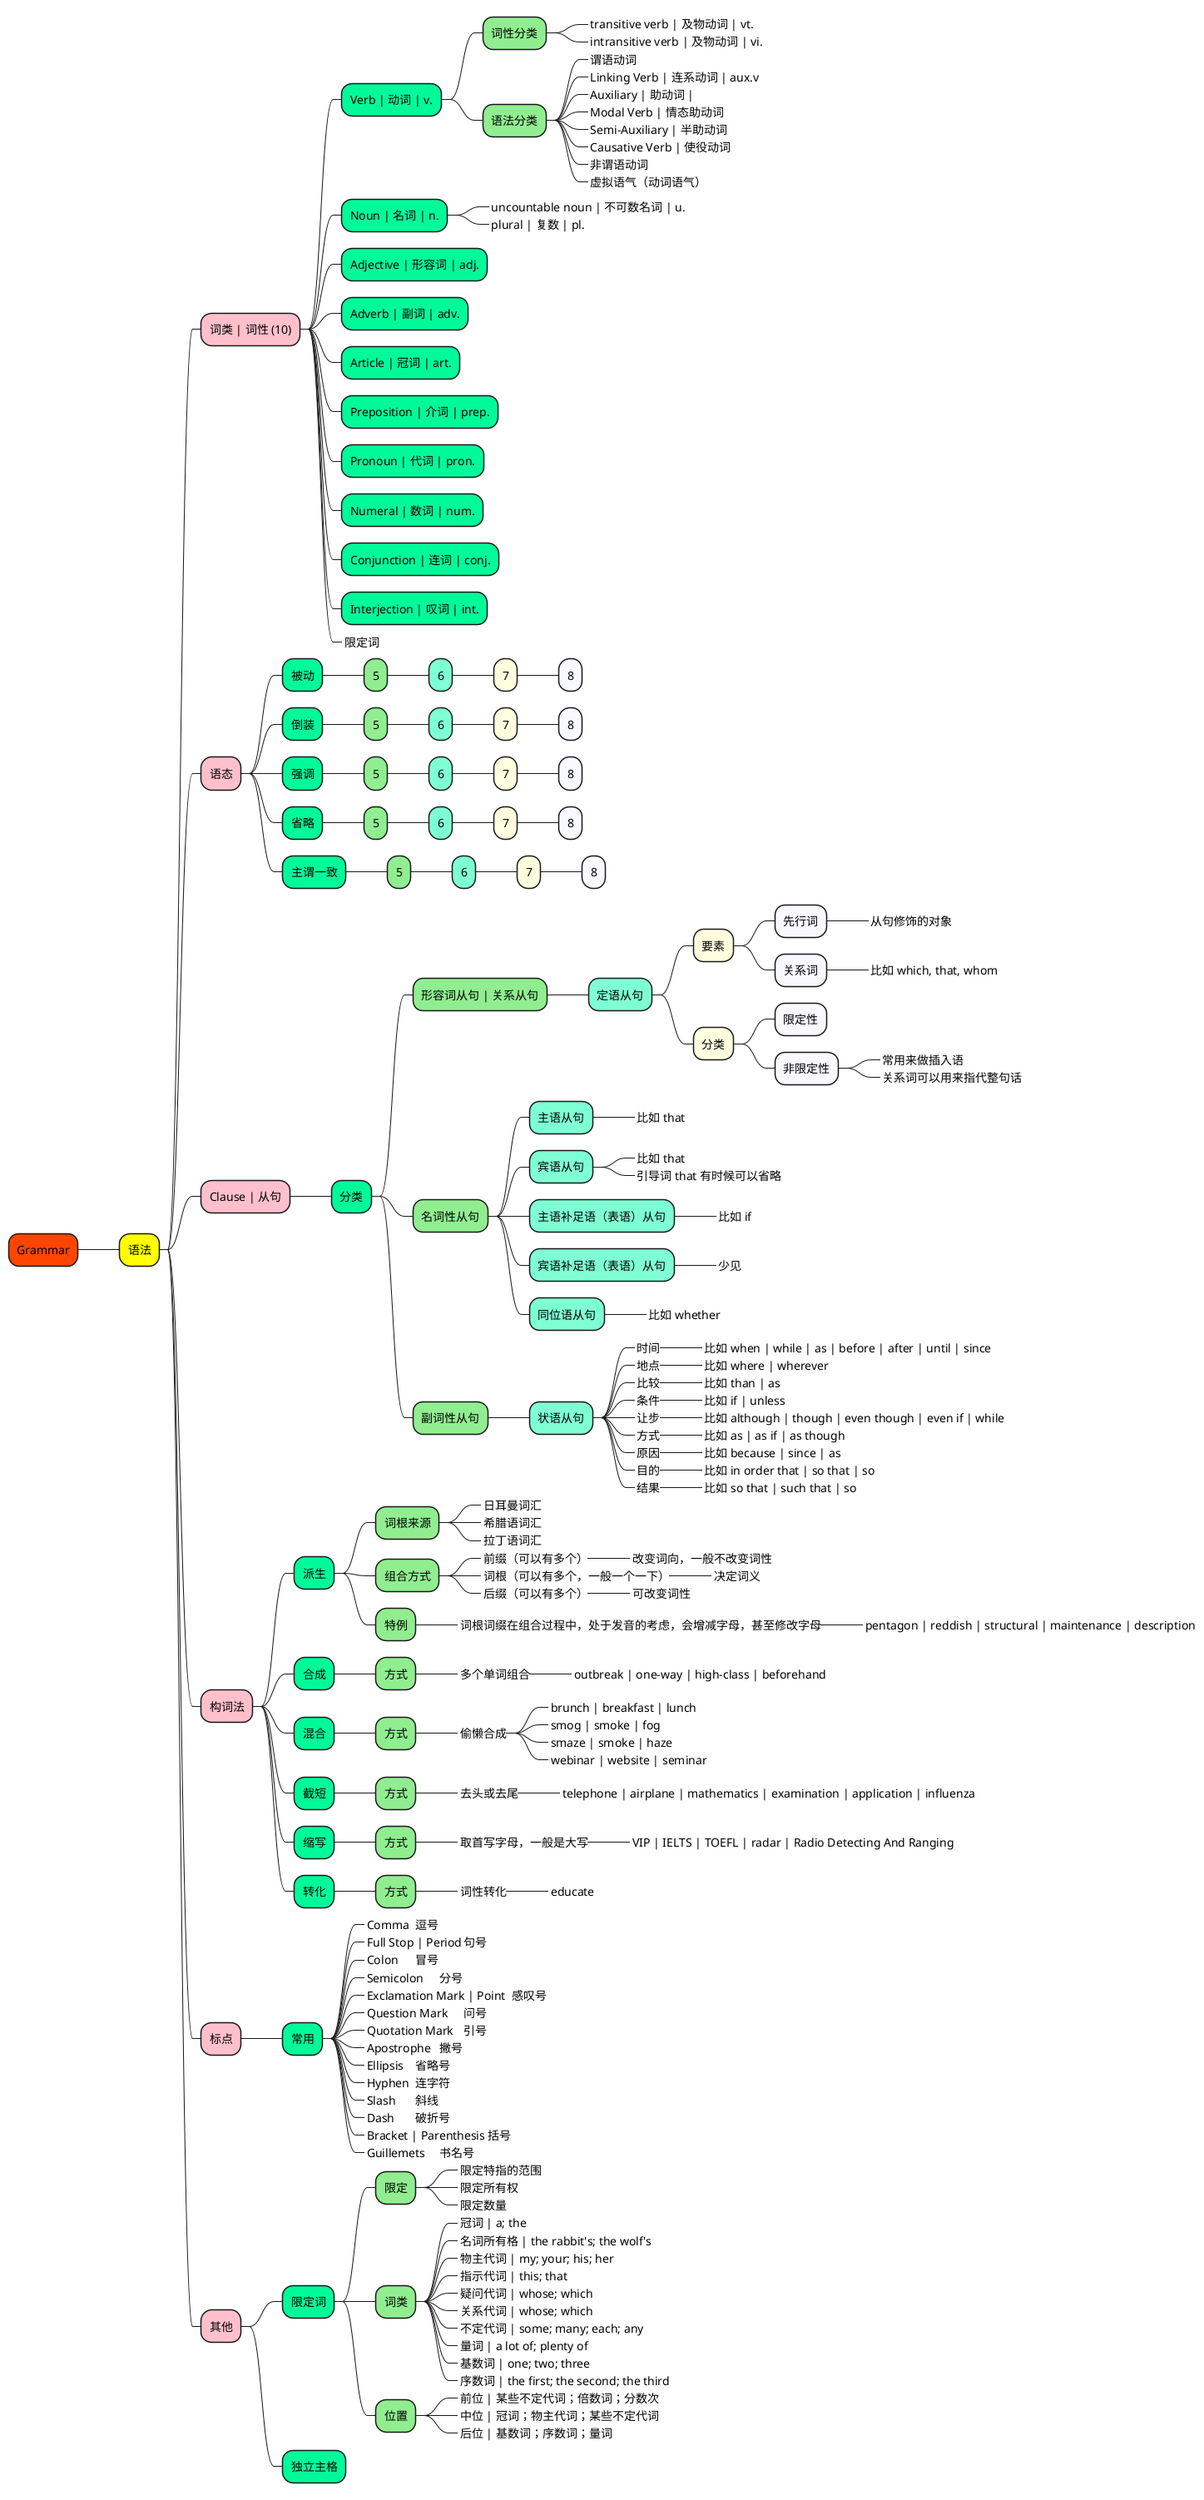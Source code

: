 @startmindmap

+[#OrangeRed] Grammar

++[#yellow] 语法

+++[#Pink] 词类 | 词性 (10)

++++[#MediumSpringGreen] Verb | 动词 | v.

+++++[#LightGreen] 词性分类
++++++[#Aquamarine]_ transitive verb | 及物动词 | vt.
++++++[#Aquamarine]_ intransitive verb | 及物动词 | vi.

+++++[#LightGreen] 语法分类
++++++[#Aquamarine]_ 谓语动词
++++++[#Aquamarine]_ Linking Verb | 连系动词 | aux.v
++++++[#Aquamarine]_ Auxiliary | 助动词 |
++++++[#Aquamarine]_ Modal Verb | 情态助动词
++++++[#Aquamarine]_ Semi-Auxiliary | 半助动词
++++++[#Aquamarine]_ Causative Verb | 使役动词
++++++[#Aquamarine]_ 非谓语动词
++++++[#Aquamarine]_ 虚拟语气（动词语气）


++++[#MediumSpringGreen] Noun | 名词 | n.
+++++[#LightGreen]_ uncountable noun | 不可数名词 | u.
+++++[#LightGreen]_ plural | 复数 | pl.

++++[#MediumSpringGreen] Adjective | 形容词 | adj.
++++[#MediumSpringGreen] Adverb | 副词 | adv.

++++[#MediumSpringGreen] Article | 冠词 | art.
++++[#MediumSpringGreen] Preposition | 介词 | prep.

++++[#MediumSpringGreen] Pronoun | 代词 | pron.
++++[#MediumSpringGreen] Numeral | 数词 | num.

++++[#MediumSpringGreen] Conjunction | 连词 | conj.
++++[#MediumSpringGreen] Interjection | 叹词 | int.

++++[#MediumSpringGreen]_ 限定词



+++[#Pink] 语态

++++[#MediumSpringGreen] 被动
+++++[#LightGreen] 5
++++++[#Aquamarine] 6
+++++++[#LightYellow] 7
++++++++[#GhostWhite] 8

++++[#MediumSpringGreen] 倒装
+++++[#LightGreen] 5
++++++[#Aquamarine] 6
+++++++[#LightYellow] 7
++++++++[#GhostWhite] 8

++++[#MediumSpringGreen] 强调
+++++[#LightGreen] 5
++++++[#Aquamarine] 6
+++++++[#LightYellow] 7
++++++++[#GhostWhite] 8

++++[#MediumSpringGreen] 省略
+++++[#LightGreen] 5
++++++[#Aquamarine] 6
+++++++[#LightYellow] 7
++++++++[#GhostWhite] 8

++++[#MediumSpringGreen] 主谓一致
+++++[#LightGreen] 5
++++++[#Aquamarine] 6
+++++++[#LightYellow] 7
++++++++[#GhostWhite] 8




+++[#Pink] Clause | 从句

++++[#MediumSpringGreen] 分类

+++++[#LightGreen] 形容词从句 | 关系从句

++++++[#Aquamarine] 定语从句

+++++++[#LightYellow] 要素
++++++++[#GhostWhite] 先行词
+++++++++[#GhostWhite]_ 从句修饰的对象
++++++++[#GhostWhite] 关系词
+++++++++[#GhostWhite]_ 比如 which, that, whom

+++++++[#LightYellow] 分类
++++++++[#GhostWhite] 限定性
++++++++[#GhostWhite] 非限定性
+++++++++[#GhostWhite]_ 常用来做插入语
+++++++++[#GhostWhite]_ 关系词可以用来指代整句话


+++++[#LightGreen] 名词性从句

++++++[#Aquamarine] 主语从句
+++++++[#LightYellow]_ 比如 that

++++++[#Aquamarine] 宾语从句
+++++++[#LightYellow]_ 比如 that
+++++++[#LightYellow]_ 引导词 that 有时候可以省略

++++++[#Aquamarine] 主语补足语（表语）从句
+++++++[#LightYellow]_ 比如 if

++++++[#Aquamarine] 宾语补足语（表语）从句
+++++++[#LightYellow]_ 少见

++++++[#Aquamarine] 同位语从句
+++++++[#LightYellow]_ 比如 whether


+++++[#LightGreen] 副词性从句

++++++[#Aquamarine] 状语从句

+++++++[#LightYellow]_ 时间
++++++++[#GhostWhite]_ 比如 when | while | as | before | after | until | since

+++++++[#LightYellow]_ 地点
++++++++[#GhostWhite]_ 比如 where | wherever

+++++++[#LightYellow]_ 比较
++++++++[#GhostWhite]_ 比如 than | as

+++++++[#LightYellow]_ 条件
++++++++[#GhostWhite]_ 比如 if | unless

+++++++[#LightYellow]_ 让步
++++++++[#GhostWhite]_ 比如 although | though | even though | even if | while

+++++++[#LightYellow]_ 方式
++++++++[#GhostWhite]_ 比如 as | as if | as though

+++++++[#LightYellow]_ 原因
++++++++[#GhostWhite]_ 比如 because | since | as

+++++++[#LightYellow]_ 目的
++++++++[#GhostWhite]_ 比如 in order that | so that | so

+++++++[#LightYellow]_ 结果
++++++++[#GhostWhite]_ 比如 so that | such that | so



+++[#Pink] 构词法

++++[#MediumSpringGreen] 派生

+++++[#LightGreen] 词根来源
++++++[#Aquamarine]_ 日耳曼词汇
++++++[#Aquamarine]_ 希腊语词汇
++++++[#Aquamarine]_ 拉丁语词汇

+++++[#LightGreen] 组合方式
++++++[#Aquamarine]_ 前缀（可以有多个）
+++++++[#LightYellow]_ 改变词向，一般不改变词性
++++++[#Aquamarine]_ 词根（可以有多个，一般一个一下）
+++++++[#LightYellow]_ 决定词义
++++++[#Aquamarine]_ 后缀（可以有多个）
+++++++[#LightYellow]_ 可改变词性

+++++[#LightGreen] 特例
++++++[#Aquamarine]_ 词根词缀在组合过程中，处于发音的考虑，会增减字母，甚至修改字母
+++++++[#LightYellow]_ pentagon | reddish | structural | maintenance | description

++++[#MediumSpringGreen] 合成
+++++[#LightGreen] 方式
++++++[#Aquamarine]_ 多个单词组合
+++++++[#LightYellow]_ outbreak | one-way | high-class | beforehand

++++[#MediumSpringGreen] 混合
+++++[#LightGreen] 方式
++++++[#Aquamarine]_ 偷懒合成
+++++++[#LightYellow]_ brunch | breakfast | lunch
+++++++[#LightYellow]_ smog | smoke | fog
+++++++[#LightYellow]_ smaze | smoke | haze
+++++++[#LightYellow]_ webinar | website | seminar

++++[#MediumSpringGreen] 截短
+++++[#LightGreen] 方式
++++++[#Aquamarine]_ 去头或去尾
+++++++[#LightYellow]_ telephone | airplane | mathematics | examination | application | influenza

++++[#MediumSpringGreen] 缩写
+++++[#LightGreen] 方式
++++++[#Aquamarine]_ 取首写字母，一般是大写
+++++++[#LightYellow]_ VIP | IELTS | TOEFL | radar | Radio Detecting And Ranging

++++[#MediumSpringGreen] 转化
+++++[#LightGreen] 方式
++++++[#Aquamarine]_ 词性转化
+++++++[#LightYellow]_ educate



+++[#Pink] 标点

++++[#MediumSpringGreen] 常用

+++++[#LightGreen]_ Comma	逗号
+++++[#LightGreen]_ Full Stop | Period	句号
+++++[#LightGreen]_ Colon	冒号
+++++[#LightGreen]_ Semicolon	分号
+++++[#LightGreen]_ Exclamation Mark | Point	感叹号
+++++[#LightGreen]_ Question Mark	问号
+++++[#LightGreen]_ Quotation Mark	引号
+++++[#LightGreen]_ Apostrophe	撇号
+++++[#LightGreen]_ Ellipsis	省略号
+++++[#LightGreen]_ Hyphen	连字符
+++++[#LightGreen]_ Slash	斜线
+++++[#LightGreen]_ Dash	破折号
+++++[#LightGreen]_ Bracket | Parenthesis	括号
+++++[#LightGreen]_ Guillemets	书名号



+++[#Pink] 其他

++++[#MediumSpringGreen] 限定词

+++++[#LightGreen] 限定

++++++[#Aquamarine]_ 限定特指的范围
++++++[#Aquamarine]_ 限定所有权
++++++[#Aquamarine]_ 限定数量

+++++[#LightGreen] 词类

++++++[#Aquamarine]_ 冠词 | a; the
++++++[#Aquamarine]_ 名词所有格 | the rabbit's; the wolf's
++++++[#Aquamarine]_ 物主代词 | my; your; his; her
++++++[#Aquamarine]_ 指示代词 | this; that
++++++[#Aquamarine]_ 疑问代词 | whose; which
++++++[#Aquamarine]_ 关系代词 | whose; which
++++++[#Aquamarine]_ 不定代词 | some; many; each; any
++++++[#Aquamarine]_ 量词 | a lot of; plenty of
++++++[#Aquamarine]_ 基数词 | one; two; three
++++++[#Aquamarine]_ 序数词 | the first; the second; the third

+++++[#LightGreen] 位置

++++++[#Aquamarine]_ 前位 | 某些不定代词；倍数词；分数次
++++++[#Aquamarine]_ 中位 | 冠词；物主代词；某些不定代词
++++++[#Aquamarine]_ 后位 | 基数词；序数词；量词


++++[#MediumSpringGreen] 独立主格




'英语兔英语介词 https://www.bilibili.com/video/BV1E64y1m75Z
'你听说过英语的 "限定词" 吗 https://www.bilibili.com/video/BV1Ua411h7zo
'你知道这些英语叹词吗 https://www.bilibili.com/video/BV1kS4y1r7gq
'英语语法精讲合集 https://www.bilibili.com/video/BV1XY411J7aG
'英语构词法 (背单词必备) https://www.bilibili.com/video/BV1r5411w7TY



@endmindmap